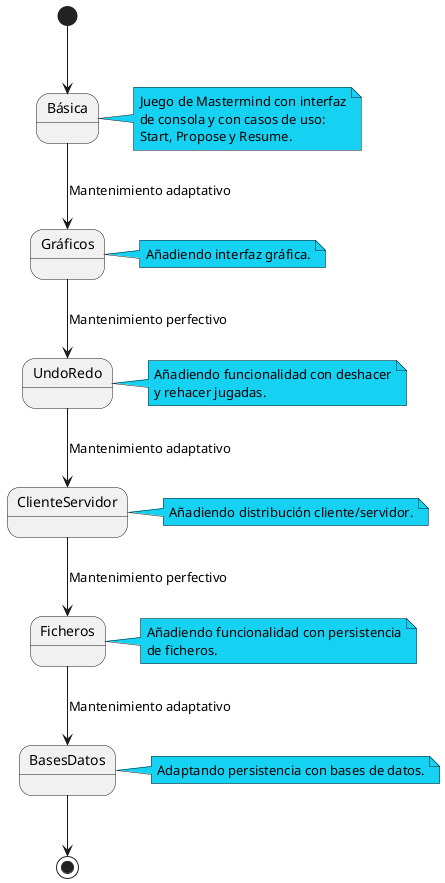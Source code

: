 @startuml versiones

state Básica
state Gráficos
state UndoRedo
state ClienteServidor
State Ficheros
State BasesDatos

[*] --> Básica
Básica --> Gráficos:Mantenimiento adaptativo
Gráficos --> UndoRedo:Mantenimiento perfectivo
UndoRedo --> ClienteServidor:Mantenimiento adaptativo
ClienteServidor --> Ficheros:Mantenimiento perfectivo
Ficheros --> BasesDatos:Mantenimiento adaptativo
BasesDatos --> [*]



note right of Básica #15D2F3
  Juego de Mastermind con interfaz
  de consola y con casos de uso:
  Start, Propose y Resume.
end note

note right of Gráficos #15D2F3
  Añadiendo interfaz gráfica.
end note

note right of UndoRedo #15D2F3
  Añadiendo funcionalidad con deshacer
  y rehacer jugadas.
end note

note right of ClienteServidor #15D2F3
  Añadiendo distribución cliente/servidor.
end note

note right of Ficheros #15D2F3
  Añadiendo funcionalidad con persistencia
  de ficheros.
end note

note right of BasesDatos #15D2F3
  Adaptando persistencia con bases de datos.
end note


@enduml
